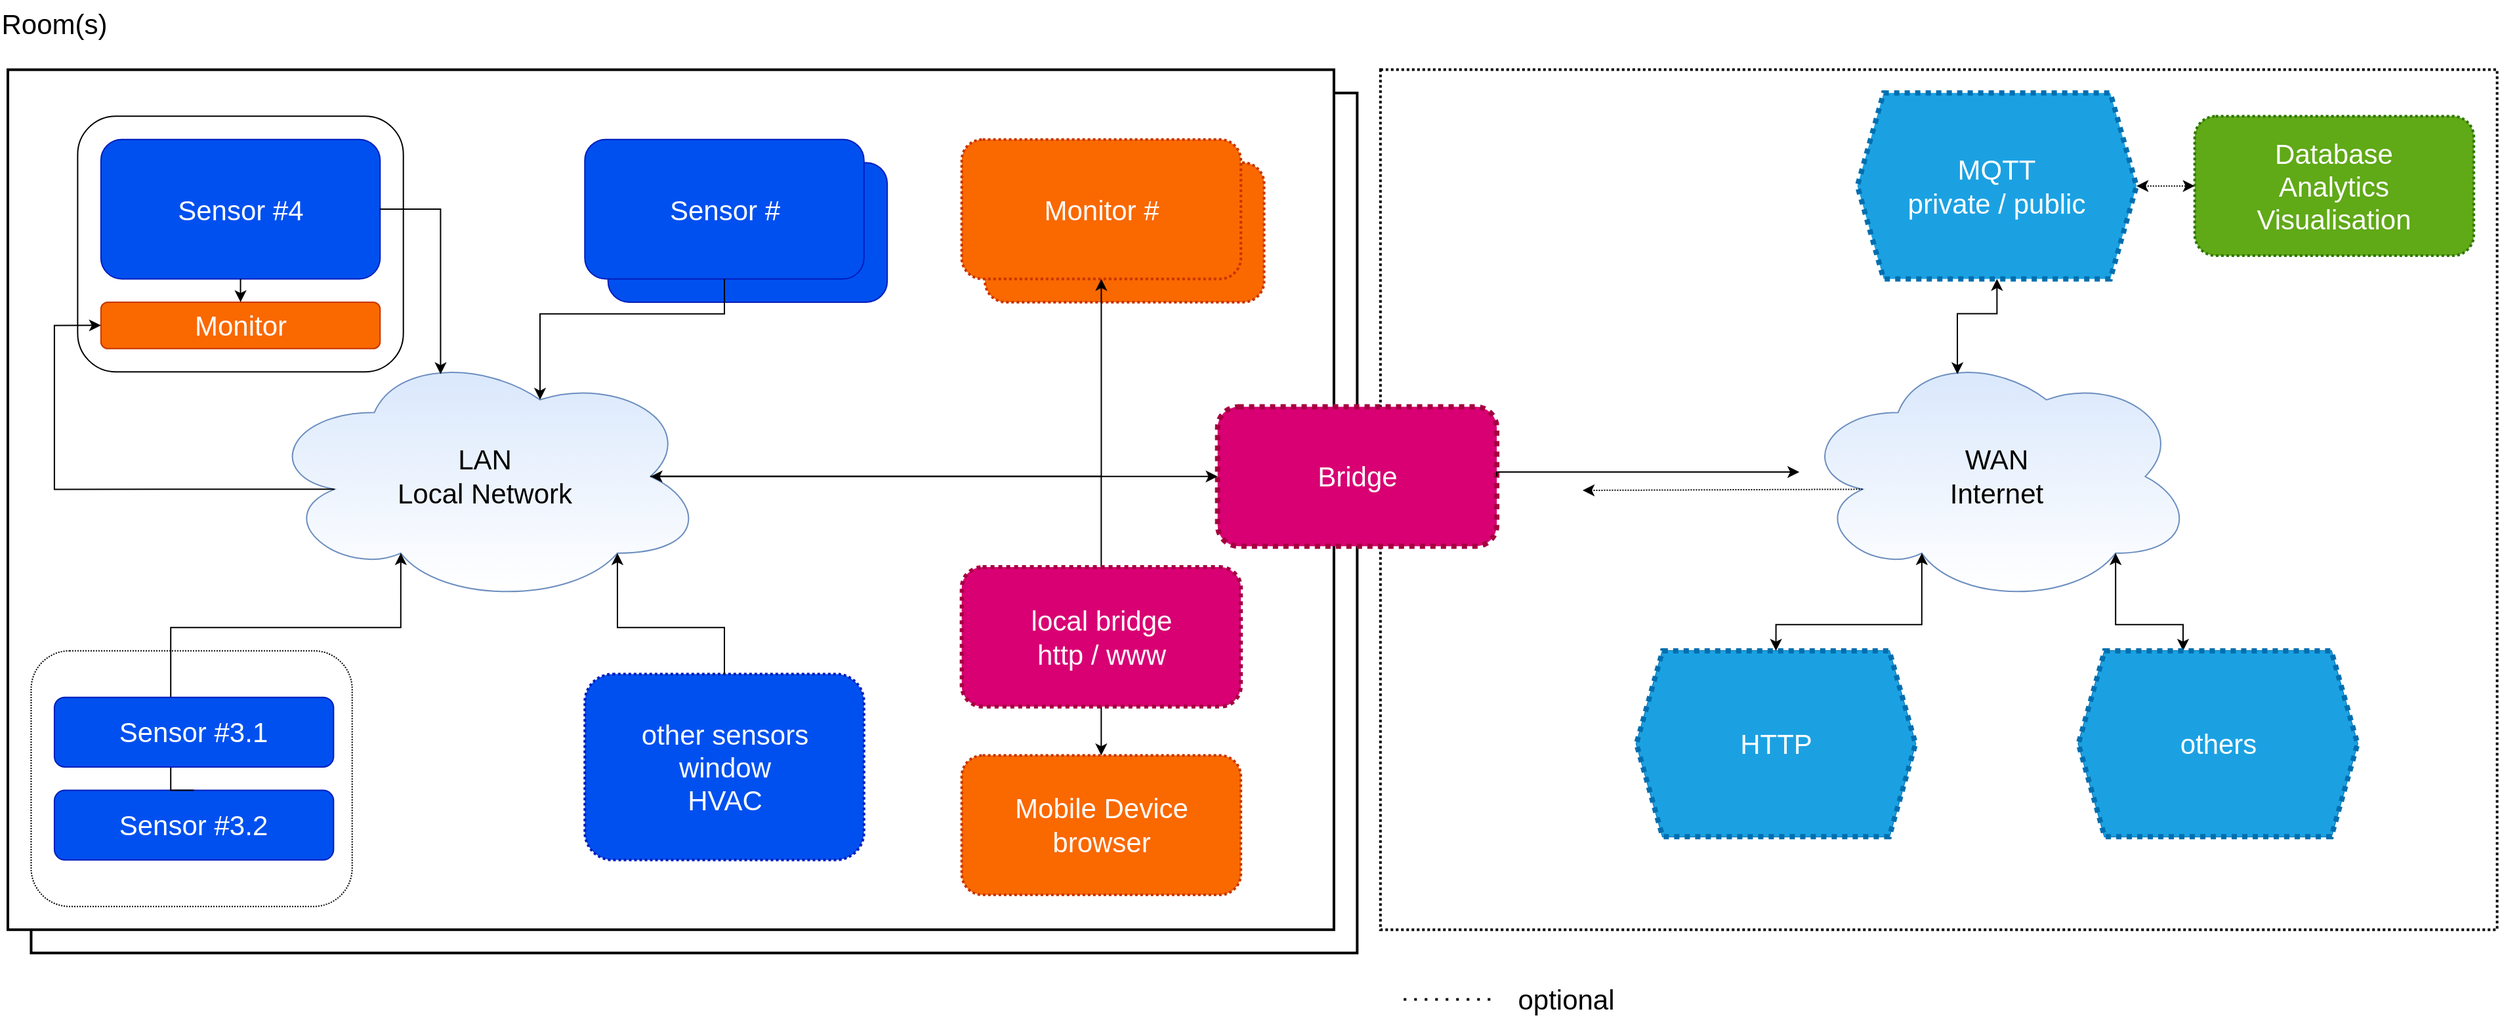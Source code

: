 <mxfile version="13.6.10" type="github">
  <diagram id="VWktKtD9HgXgzIT7f7ET" name="Page-1">
    <mxGraphModel dx="3555" dy="1905" grid="1" gridSize="10" guides="1" tooltips="1" connect="1" arrows="1" fold="1" page="1" pageScale="1" pageWidth="1920" pageHeight="1200" math="0" shadow="0">
      <root>
        <mxCell id="0" />
        <mxCell id="1" parent="0" />
        <mxCell id="uiYehcEyNMa0b-Rf_Tag-44" value="" style="rounded=0;whiteSpace=wrap;html=1;gradientColor=#ffffff;fontSize=21;glass=0;strokeWidth=2;" vertex="1" parent="1">
          <mxGeometry x="27.727" y="80.909" width="1010.456" height="655.909" as="geometry" />
        </mxCell>
        <mxCell id="uiYehcEyNMa0b-Rf_Tag-29" value="" style="rounded=0;whiteSpace=wrap;html=1;gradientColor=#ffffff;fontSize=21;glass=0;strokeWidth=2;" vertex="1" parent="1">
          <mxGeometry x="10" y="63.182" width="1010.456" height="655.909" as="geometry" />
        </mxCell>
        <mxCell id="uiYehcEyNMa0b-Rf_Tag-46" value="" style="rounded=1;whiteSpace=wrap;html=1;gradientColor=#ffffff;fontSize=21;fillColor=none;dashed=1;dashPattern=1 1;" vertex="1" parent="1">
          <mxGeometry x="27.727" y="506.364" width="244.637" height="195" as="geometry" />
        </mxCell>
        <mxCell id="uiYehcEyNMa0b-Rf_Tag-30" value="" style="rounded=0;whiteSpace=wrap;html=1;fillColor=none;gradientColor=#ffffff;fontSize=21;glass=0;dashed=1;dashPattern=1 1;strokeWidth=2;" vertex="1" parent="1">
          <mxGeometry x="1055.91" y="63.182" width="850.91" height="655.909" as="geometry" />
        </mxCell>
        <mxCell id="uiYehcEyNMa0b-Rf_Tag-1" value="other sensors&lt;br style=&quot;font-size: 21px;&quot;&gt;window&lt;br style=&quot;font-size: 21px;&quot;&gt;HVAC" style="rounded=1;whiteSpace=wrap;html=1;fillColor=#0050ef;strokeColor=#001DBC;gradientDirection=east;fontColor=#ffffff;fontStyle=0;fontSize=21;dashed=1;dashPattern=1 1;strokeWidth=2;" vertex="1" parent="1">
          <mxGeometry x="449.637" y="524.091" width="212.727" height="141.818" as="geometry" />
        </mxCell>
        <mxCell id="uiYehcEyNMa0b-Rf_Tag-3" value="Sensor #3.2" style="rounded=1;whiteSpace=wrap;html=1;fillColor=#0050ef;strokeColor=#001DBC;gradientDirection=east;fontColor=#ffffff;fontStyle=0;fontSize=21;" vertex="1" parent="1">
          <mxGeometry x="45.455" y="612.727" width="212.727" height="53.182" as="geometry" />
        </mxCell>
        <mxCell id="uiYehcEyNMa0b-Rf_Tag-7" value="LAN&lt;br style=&quot;font-size: 21px;&quot;&gt;Local Network" style="ellipse;shape=cloud;whiteSpace=wrap;html=1;fontSize=21;fillColor=#dae8fc;strokeColor=#6c8ebf;gradientColor=#ffffff;" vertex="1" parent="1">
          <mxGeometry x="205.0" y="275.909" width="336.819" height="195" as="geometry" />
        </mxCell>
        <mxCell id="uiYehcEyNMa0b-Rf_Tag-24" style="edgeStyle=orthogonalEdgeStyle;rounded=0;orthogonalLoop=1;jettySize=auto;html=1;exitX=0.5;exitY=0;exitDx=0;exitDy=0;entryX=0.8;entryY=0.8;entryDx=0;entryDy=0;entryPerimeter=0;fontSize=21;" edge="1" parent="1" source="uiYehcEyNMa0b-Rf_Tag-1" target="uiYehcEyNMa0b-Rf_Tag-7">
          <mxGeometry relative="1" as="geometry">
            <Array as="points">
              <mxPoint x="556.001" y="488.636" />
              <mxPoint x="474.455" y="488.636" />
            </Array>
          </mxGeometry>
        </mxCell>
        <mxCell id="uiYehcEyNMa0b-Rf_Tag-23" style="edgeStyle=orthogonalEdgeStyle;rounded=0;orthogonalLoop=1;jettySize=auto;html=1;exitX=0.5;exitY=0;exitDx=0;exitDy=0;entryX=0.31;entryY=0.8;entryDx=0;entryDy=0;entryPerimeter=0;fontSize=21;" edge="1" parent="1" source="uiYehcEyNMa0b-Rf_Tag-3" target="uiYehcEyNMa0b-Rf_Tag-7">
          <mxGeometry relative="1" as="geometry">
            <Array as="points">
              <mxPoint x="134.091" y="488.636" />
              <mxPoint x="309.591" y="488.636" />
            </Array>
          </mxGeometry>
        </mxCell>
        <mxCell id="uiYehcEyNMa0b-Rf_Tag-21" value="Mobile Device&lt;br style=&quot;font-size: 21px;&quot;&gt;browser" style="rounded=1;whiteSpace=wrap;html=1;fillColor=#fa6800;strokeColor=#C73500;gradientDirection=east;fontColor=#ffffff;fontStyle=0;fontSize=21;dashed=1;dashPattern=1 1;strokeWidth=2;" vertex="1" parent="1">
          <mxGeometry x="736.819" y="586.136" width="212.727" height="106.364" as="geometry" />
        </mxCell>
        <mxCell id="uiYehcEyNMa0b-Rf_Tag-22" style="edgeStyle=orthogonalEdgeStyle;rounded=0;orthogonalLoop=1;jettySize=auto;html=1;exitX=0.875;exitY=0.5;exitDx=0;exitDy=0;exitPerimeter=0;fontSize=21;" edge="1" parent="1" source="uiYehcEyNMa0b-Rf_Tag-7" target="uiYehcEyNMa0b-Rf_Tag-21">
          <mxGeometry relative="1" as="geometry" />
        </mxCell>
        <mxCell id="uiYehcEyNMa0b-Rf_Tag-27" value="WAN&lt;br style=&quot;font-size: 21px;&quot;&gt;Internet" style="ellipse;shape=cloud;whiteSpace=wrap;html=1;fillColor=#dae8fc;fontSize=21;strokeColor=#6c8ebf;gradientColor=#ffffff;" vertex="1" parent="1">
          <mxGeometry x="1375.001" y="275.909" width="301.364" height="195" as="geometry" />
        </mxCell>
        <mxCell id="uiYehcEyNMa0b-Rf_Tag-25" value="Bridge" style="rounded=1;whiteSpace=wrap;html=1;fillColor=#d80073;strokeColor=#A50040;gradientDirection=east;fontColor=#ffffff;fontStyle=0;fontSize=21;dashed=1;strokeWidth=4;dashPattern=1 1;" vertex="1" parent="1">
          <mxGeometry x="931.819" y="320.227" width="212.727" height="106.364" as="geometry" />
        </mxCell>
        <mxCell id="uiYehcEyNMa0b-Rf_Tag-26" style="edgeStyle=orthogonalEdgeStyle;rounded=0;orthogonalLoop=1;jettySize=auto;html=1;exitX=0.875;exitY=0.5;exitDx=0;exitDy=0;exitPerimeter=0;fontSize=21;startArrow=classic;startFill=1;" edge="1" parent="1" source="uiYehcEyNMa0b-Rf_Tag-7" target="uiYehcEyNMa0b-Rf_Tag-25">
          <mxGeometry relative="1" as="geometry" />
        </mxCell>
        <mxCell id="uiYehcEyNMa0b-Rf_Tag-28" style="edgeStyle=orthogonalEdgeStyle;rounded=0;orthogonalLoop=1;jettySize=auto;html=1;exitX=1;exitY=0.5;exitDx=0;exitDy=0;startArrow=none;startFill=0;fontSize=21;" edge="1" parent="1" source="uiYehcEyNMa0b-Rf_Tag-25" target="uiYehcEyNMa0b-Rf_Tag-27">
          <mxGeometry relative="1" as="geometry">
            <Array as="points">
              <mxPoint x="1145" y="370" />
            </Array>
          </mxGeometry>
        </mxCell>
        <mxCell id="uiYehcEyNMa0b-Rf_Tag-41" style="edgeStyle=orthogonalEdgeStyle;rounded=0;orthogonalLoop=1;jettySize=auto;html=1;exitX=0.16;exitY=0.55;exitDx=0;exitDy=0;exitPerimeter=0;startArrow=none;startFill=0;fontSize=21;dashed=1;dashPattern=1 1;" edge="1" parent="1" source="uiYehcEyNMa0b-Rf_Tag-27">
          <mxGeometry relative="1" as="geometry">
            <mxPoint x="1210" y="384" as="targetPoint" />
            <Array as="points">
              <mxPoint x="1210" y="383" />
            </Array>
          </mxGeometry>
        </mxCell>
        <mxCell id="uiYehcEyNMa0b-Rf_Tag-38" style="edgeStyle=orthogonalEdgeStyle;rounded=0;orthogonalLoop=1;jettySize=auto;html=1;exitX=0.5;exitY=1;exitDx=0;exitDy=0;entryX=0.4;entryY=0.1;entryDx=0;entryDy=0;entryPerimeter=0;startArrow=classic;startFill=1;fontSize=21;" edge="1" parent="1" source="uiYehcEyNMa0b-Rf_Tag-31" target="uiYehcEyNMa0b-Rf_Tag-27">
          <mxGeometry relative="1" as="geometry" />
        </mxCell>
        <mxCell id="uiYehcEyNMa0b-Rf_Tag-31" value="MQTT&lt;br style=&quot;font-size: 21px;&quot;&gt;private / public" style="shape=hexagon;perimeter=hexagonPerimeter2;whiteSpace=wrap;html=1;fixedSize=1;rounded=0;glass=0;fillColor=#1ba1e2;fontSize=21;strokeColor=#006EAF;fontColor=#ffffff;strokeWidth=4;dashed=1;dashPattern=1 1;" vertex="1" parent="1">
          <mxGeometry x="1419.32" y="80.909" width="212.727" height="141.818" as="geometry" />
        </mxCell>
        <mxCell id="uiYehcEyNMa0b-Rf_Tag-32" value="HTTP" style="shape=hexagon;perimeter=hexagonPerimeter2;whiteSpace=wrap;html=1;fixedSize=1;rounded=0;glass=0;fillColor=#1ba1e2;fontSize=21;strokeColor=#006EAF;fontColor=#ffffff;" vertex="1" parent="1">
          <mxGeometry x="1250.91" y="506.364" width="212.727" height="141.818" as="geometry" />
        </mxCell>
        <mxCell id="uiYehcEyNMa0b-Rf_Tag-33" value="others" style="shape=hexagon;perimeter=hexagonPerimeter2;whiteSpace=wrap;html=1;fixedSize=1;rounded=0;glass=0;fillColor=#1ba1e2;fontSize=21;strokeColor=#006EAF;fontColor=#ffffff;" vertex="1" parent="1">
          <mxGeometry x="1587.729" y="506.364" width="212.727" height="141.818" as="geometry" />
        </mxCell>
        <mxCell id="uiYehcEyNMa0b-Rf_Tag-36" style="edgeStyle=orthogonalEdgeStyle;rounded=0;orthogonalLoop=1;jettySize=auto;html=1;exitX=0.5;exitY=0;exitDx=0;exitDy=0;entryX=0.31;entryY=0.8;entryDx=0;entryDy=0;entryPerimeter=0;startArrow=classic;startFill=1;fontSize=21;" edge="1" parent="1" source="uiYehcEyNMa0b-Rf_Tag-34" target="uiYehcEyNMa0b-Rf_Tag-27">
          <mxGeometry relative="1" as="geometry" />
        </mxCell>
        <mxCell id="uiYehcEyNMa0b-Rf_Tag-34" value="HTTP" style="shape=hexagon;perimeter=hexagonPerimeter2;whiteSpace=wrap;html=1;fixedSize=1;rounded=0;glass=0;fillColor=#1ba1e2;fontSize=21;strokeColor=#006EAF;fontColor=#ffffff;strokeWidth=4;dashed=1;dashPattern=1 1;" vertex="1" parent="1">
          <mxGeometry x="1250.91" y="506.364" width="212.727" height="141.818" as="geometry" />
        </mxCell>
        <mxCell id="uiYehcEyNMa0b-Rf_Tag-37" style="edgeStyle=orthogonalEdgeStyle;rounded=0;orthogonalLoop=1;jettySize=auto;html=1;exitX=0.375;exitY=0;exitDx=0;exitDy=0;entryX=0.8;entryY=0.8;entryDx=0;entryDy=0;entryPerimeter=0;startArrow=classic;startFill=1;fontSize=21;" edge="1" parent="1" source="uiYehcEyNMa0b-Rf_Tag-35" target="uiYehcEyNMa0b-Rf_Tag-27">
          <mxGeometry relative="1" as="geometry" />
        </mxCell>
        <mxCell id="uiYehcEyNMa0b-Rf_Tag-35" value="others" style="shape=hexagon;perimeter=hexagonPerimeter2;whiteSpace=wrap;html=1;fixedSize=1;rounded=0;glass=0;fillColor=#1ba1e2;fontSize=21;strokeColor=#006EAF;fontColor=#ffffff;strokeWidth=4;dashed=1;dashPattern=1 1;" vertex="1" parent="1">
          <mxGeometry x="1587.729" y="506.364" width="212.727" height="141.818" as="geometry" />
        </mxCell>
        <mxCell id="uiYehcEyNMa0b-Rf_Tag-42" value="" style="endArrow=none;dashed=1;html=1;dashPattern=1 3;strokeWidth=2;fontSize=21;" edge="1" parent="1">
          <mxGeometry width="50" height="50" relative="1" as="geometry">
            <mxPoint x="1073.637" y="772.273" as="sourcePoint" />
            <mxPoint x="1144.547" y="772.273" as="targetPoint" />
          </mxGeometry>
        </mxCell>
        <mxCell id="uiYehcEyNMa0b-Rf_Tag-43" value="Room(s)" style="text;html=1;strokeColor=none;fillColor=none;align=center;verticalAlign=middle;whiteSpace=wrap;rounded=0;glass=0;dashed=1;dashPattern=1 1;fontSize=21;" vertex="1" parent="1">
          <mxGeometry x="10" y="10" width="70.909" height="35.455" as="geometry" />
        </mxCell>
        <mxCell id="uiYehcEyNMa0b-Rf_Tag-45" value="Sensor #3.1" style="rounded=1;whiteSpace=wrap;html=1;fillColor=#0050ef;strokeColor=#001DBC;gradientDirection=east;fontColor=#ffffff;fontStyle=0;fontSize=21;" vertex="1" parent="1">
          <mxGeometry x="45.455" y="541.818" width="212.727" height="53.182" as="geometry" />
        </mxCell>
        <mxCell id="uiYehcEyNMa0b-Rf_Tag-47" value="Database&lt;br style=&quot;font-size: 21px;&quot;&gt;Analytics&lt;br style=&quot;font-size: 21px;&quot;&gt;Visualisation" style="rounded=1;whiteSpace=wrap;html=1;glass=0;dashed=1;dashPattern=1 1;strokeWidth=2;fillColor=#60a917;fontSize=21;strokeColor=#2D7600;fontColor=#ffffff;" vertex="1" parent="1">
          <mxGeometry x="1676.365" y="98.636" width="212.727" height="106.364" as="geometry" />
        </mxCell>
        <mxCell id="uiYehcEyNMa0b-Rf_Tag-48" style="edgeStyle=orthogonalEdgeStyle;rounded=0;orthogonalLoop=1;jettySize=auto;html=1;exitX=1;exitY=0.5;exitDx=0;exitDy=0;dashed=1;dashPattern=1 1;startArrow=classic;startFill=1;fontSize=21;" edge="1" parent="1" source="uiYehcEyNMa0b-Rf_Tag-31" target="uiYehcEyNMa0b-Rf_Tag-47">
          <mxGeometry relative="1" as="geometry" />
        </mxCell>
        <mxCell id="uiYehcEyNMa0b-Rf_Tag-49" value="" style="group;fontSize=21;" vertex="1" connectable="0" parent="1">
          <mxGeometry x="63.182" y="98.636" width="248.182" height="195" as="geometry" />
        </mxCell>
        <mxCell id="uiYehcEyNMa0b-Rf_Tag-17" value="" style="rounded=1;whiteSpace=wrap;html=1;gradientColor=#ffffff;fontSize=14;fillColor=none;" vertex="1" parent="uiYehcEyNMa0b-Rf_Tag-49">
          <mxGeometry width="248.182" height="195" as="geometry" />
        </mxCell>
        <mxCell id="uiYehcEyNMa0b-Rf_Tag-4" value="Sensor #4" style="rounded=1;whiteSpace=wrap;html=1;fillColor=#0050ef;strokeColor=#001DBC;gradientDirection=east;fontColor=#ffffff;fontStyle=0;fontSize=21;" vertex="1" parent="uiYehcEyNMa0b-Rf_Tag-49">
          <mxGeometry x="17.727" y="17.727" width="212.727" height="106.364" as="geometry" />
        </mxCell>
        <mxCell id="uiYehcEyNMa0b-Rf_Tag-14" value="Monitor" style="rounded=1;whiteSpace=wrap;html=1;fillColor=#fa6800;strokeColor=#C73500;gradientDirection=east;fontColor=#ffffff;fontStyle=0;fontSize=21;" vertex="1" parent="uiYehcEyNMa0b-Rf_Tag-49">
          <mxGeometry x="17.727" y="141.818" width="212.727" height="35.455" as="geometry" />
        </mxCell>
        <mxCell id="uiYehcEyNMa0b-Rf_Tag-18" style="edgeStyle=orthogonalEdgeStyle;rounded=0;orthogonalLoop=1;jettySize=auto;html=1;exitX=0.5;exitY=1;exitDx=0;exitDy=0;entryX=0.5;entryY=0;entryDx=0;entryDy=0;fontSize=14;" edge="1" parent="uiYehcEyNMa0b-Rf_Tag-49" source="uiYehcEyNMa0b-Rf_Tag-4" target="uiYehcEyNMa0b-Rf_Tag-14">
          <mxGeometry relative="1" as="geometry" />
        </mxCell>
        <mxCell id="uiYehcEyNMa0b-Rf_Tag-10" style="edgeStyle=orthogonalEdgeStyle;rounded=0;orthogonalLoop=1;jettySize=auto;html=1;exitX=1;exitY=0.5;exitDx=0;exitDy=0;fontSize=21;entryX=0.4;entryY=0.1;entryDx=0;entryDy=0;entryPerimeter=0;" edge="1" parent="1" source="uiYehcEyNMa0b-Rf_Tag-4" target="uiYehcEyNMa0b-Rf_Tag-7">
          <mxGeometry relative="1" as="geometry">
            <mxPoint x="417.728" y="431.909" as="targetPoint" />
          </mxGeometry>
        </mxCell>
        <mxCell id="uiYehcEyNMa0b-Rf_Tag-19" style="edgeStyle=orthogonalEdgeStyle;rounded=0;orthogonalLoop=1;jettySize=auto;html=1;exitX=0.16;exitY=0.55;exitDx=0;exitDy=0;exitPerimeter=0;entryX=0;entryY=0.5;entryDx=0;entryDy=0;fontSize=21;" edge="1" parent="1" source="uiYehcEyNMa0b-Rf_Tag-7" target="uiYehcEyNMa0b-Rf_Tag-14">
          <mxGeometry relative="1" as="geometry">
            <Array as="points">
              <mxPoint x="45.455" y="384.045" />
              <mxPoint x="45.455" y="258.182" />
            </Array>
          </mxGeometry>
        </mxCell>
        <mxCell id="uiYehcEyNMa0b-Rf_Tag-50" value="Sensor #" style="rounded=1;whiteSpace=wrap;html=1;fillColor=#0050ef;strokeColor=#001DBC;gradientDirection=east;fontColor=#ffffff;fontStyle=0;fontSize=21;" vertex="1" parent="1">
          <mxGeometry x="467.364" y="134.091" width="212.727" height="106.364" as="geometry" />
        </mxCell>
        <mxCell id="uiYehcEyNMa0b-Rf_Tag-2" value="Sensor #" style="rounded=1;whiteSpace=wrap;html=1;fillColor=#0050ef;strokeColor=#001DBC;gradientDirection=east;fontColor=#ffffff;fontStyle=0;fontSize=21;" vertex="1" parent="1">
          <mxGeometry x="449.637" y="116.364" width="212.727" height="106.364" as="geometry" />
        </mxCell>
        <mxCell id="uiYehcEyNMa0b-Rf_Tag-9" style="edgeStyle=orthogonalEdgeStyle;rounded=0;orthogonalLoop=1;jettySize=auto;html=1;exitX=0.5;exitY=1;exitDx=0;exitDy=0;entryX=0.625;entryY=0.2;entryDx=0;entryDy=0;entryPerimeter=0;fontSize=21;" edge="1" parent="1" source="uiYehcEyNMa0b-Rf_Tag-2" target="uiYehcEyNMa0b-Rf_Tag-7">
          <mxGeometry relative="1" as="geometry">
            <mxPoint x="444.673" y="324.659" as="targetPoint" />
          </mxGeometry>
        </mxCell>
        <mxCell id="uiYehcEyNMa0b-Rf_Tag-51" value="Monitor #A" style="rounded=1;whiteSpace=wrap;html=1;fillColor=#fa6800;strokeColor=#C73500;gradientDirection=east;fontColor=#ffffff;fontStyle=0;fontSize=21;strokeWidth=2;dashed=1;dashPattern=1 1;" vertex="1" parent="1">
          <mxGeometry x="754.546" y="134.091" width="212.727" height="106.364" as="geometry" />
        </mxCell>
        <mxCell id="uiYehcEyNMa0b-Rf_Tag-12" value="Monitor #" style="rounded=1;whiteSpace=wrap;html=1;fillColor=#fa6800;strokeColor=#C73500;gradientDirection=east;fontColor=#ffffff;fontStyle=0;fontSize=21;strokeWidth=2;dashed=1;dashPattern=1 1;" vertex="1" parent="1">
          <mxGeometry x="736.819" y="116.364" width="212.727" height="106.364" as="geometry" />
        </mxCell>
        <mxCell id="uiYehcEyNMa0b-Rf_Tag-20" style="edgeStyle=orthogonalEdgeStyle;rounded=0;orthogonalLoop=1;jettySize=auto;html=1;exitX=0.875;exitY=0.5;exitDx=0;exitDy=0;exitPerimeter=0;entryX=0.5;entryY=1;entryDx=0;entryDy=0;fontSize=21;" edge="1" parent="1" source="uiYehcEyNMa0b-Rf_Tag-7" target="uiYehcEyNMa0b-Rf_Tag-12">
          <mxGeometry relative="1" as="geometry" />
        </mxCell>
        <mxCell id="uiYehcEyNMa0b-Rf_Tag-52" value="local bridge&lt;br style=&quot;font-size: 21px;&quot;&gt;http / www" style="rounded=1;whiteSpace=wrap;html=1;fillColor=#d80073;strokeColor=#A50040;gradientDirection=east;fontColor=#ffffff;fontStyle=0;fontSize=21;dashed=1;strokeWidth=3;dashPattern=1 1;" vertex="1" parent="1">
          <mxGeometry x="736.819" y="442.545" width="212.727" height="106.364" as="geometry" />
        </mxCell>
        <mxCell id="uiYehcEyNMa0b-Rf_Tag-53" value="optional" style="text;html=1;strokeColor=none;fillColor=none;align=center;verticalAlign=middle;whiteSpace=wrap;rounded=0;glass=0;dashed=1;dashPattern=1 1;fontSize=21;" vertex="1" parent="1">
          <mxGeometry x="1162.274" y="754.545" width="70.909" height="35.455" as="geometry" />
        </mxCell>
      </root>
    </mxGraphModel>
  </diagram>
</mxfile>
